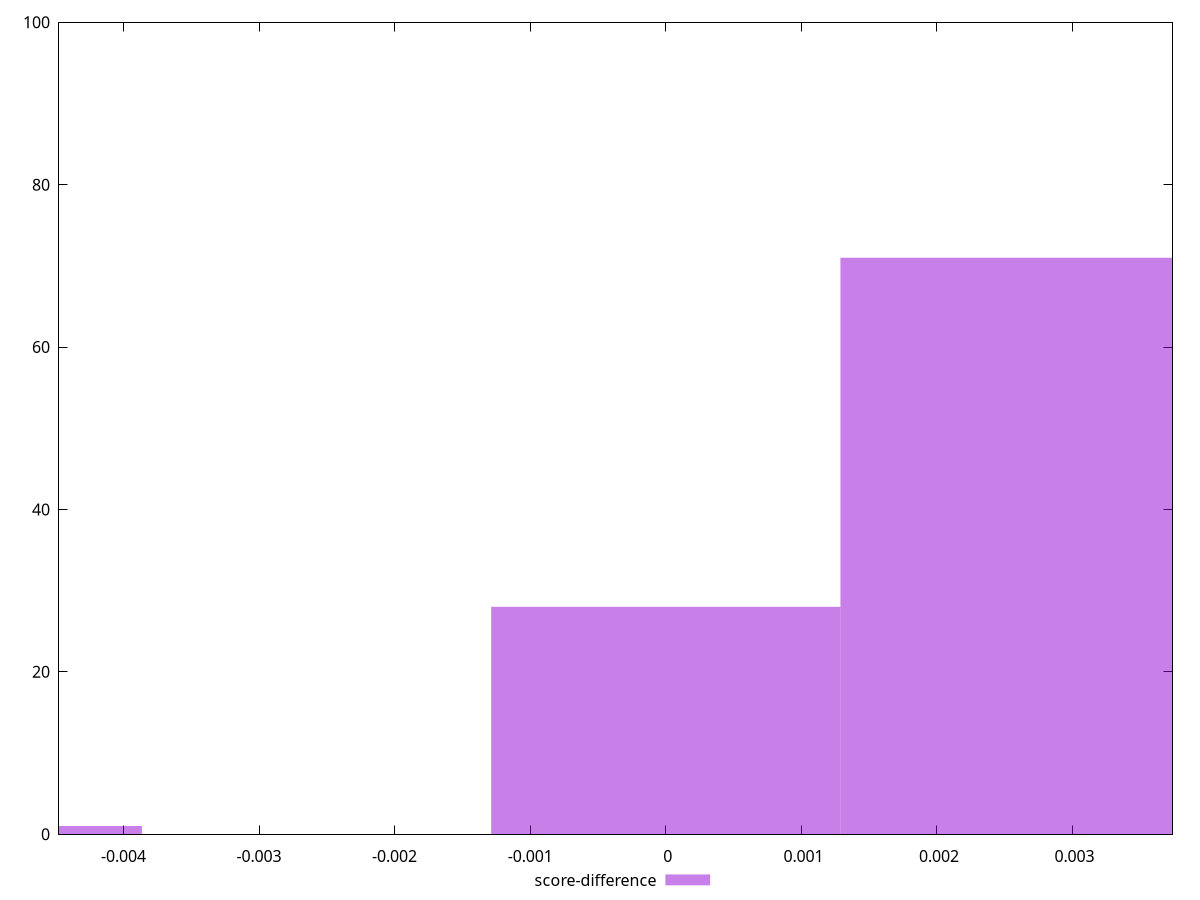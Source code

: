 reset

$scoreDifference <<EOF
0.0025758892260332664 71
0 28
-0.005151778452066533 1
EOF

set key outside below
set boxwidth 0.0025758892260332664
set xrange [-0.004475098057399873:0.0037370342912890764]
set yrange [0:100]
set trange [0:100]
set style fill transparent solid 0.5 noborder
set terminal svg size 640, 490 enhanced background rgb 'white'
set output "reprap/cumulative-layout-shift/samples/pages+cached+nointeractive/score-difference/histogram.svg"

plot $scoreDifference title "score-difference" with boxes

reset

